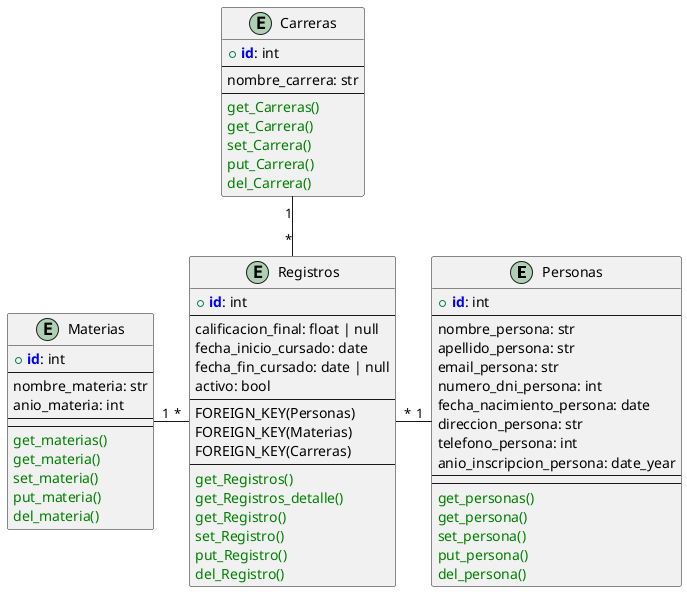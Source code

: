 @startuml

!define PRIMARY_KEY(x) <b><color:blue>x</color></b>
!define METHOD(x) <color:green>x</color>

entity Personas {
    + PRIMARY_KEY(id): int
    --
    nombre_persona: str
    apellido_persona: str
    email_persona: str
    numero_dni_persona: int
    fecha_nacimiento_persona: date
    direccion_persona: str
    telefono_persona: int
    anio_inscripcion_persona: date_year
    --
    --
    METHOD(get_personas())
    METHOD(get_persona())
    METHOD(set_persona())
    METHOD(put_persona())
    METHOD(del_persona())
}

entity Materias {
    + PRIMARY_KEY(id): int
    --
    nombre_materia: str
    anio_materia: int
    --
    --
    METHOD(get_materias())
    METHOD(get_materia())
    METHOD(set_materia())
    METHOD(put_materia())
    METHOD(del_materia())   
}

entity Registros {
    + PRIMARY_KEY(id): int
    --
    calificacion_final: float | null
    fecha_inicio_cursado: date
    fecha_fin_cursado: date | null
    activo: bool
    --
    FOREIGN_KEY(Personas)
    FOREIGN_KEY(Materias)
    FOREIGN_KEY(Carreras)
    --
    METHOD(get_Registros())
    METHOD(get_Registros_detalle())
    METHOD(get_Registro())
    METHOD(set_Registro())
    METHOD(put_Registro())
    METHOD(del_Registro())
}

entity Carreras {
    + PRIMARY_KEY(id): int
    --
    nombre_carrera: str
    --
    METHOD(get_Carreras())
    METHOD(get_Carrera())
    METHOD(set_Carrera())
    METHOD(put_Carrera())
    METHOD(del_Carrera())
}

Carreras "1" -- "*" Registros
Materias "1" - "*" Registros
Registros "*" - "1" Personas


@enduml